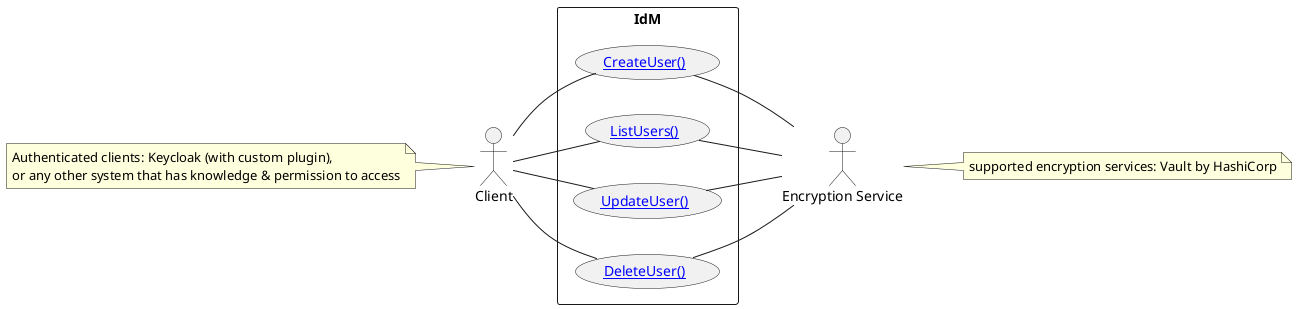 @startuml
!$REPO_URL = "https://gitlab.com/nghinhut/docs/raw/master/plantuml/IdM"
!$PLANTUML_PROXY_URL = "http://www.plantuml.com/plantuml/proxy"
!$BASE_URL = $PLANTUML_PROXY_URL + "?fmt=svg&src=" + $REPO_URL
left to right direction

actor "Client" as client
actor "Encryption Service" as es
rectangle IdM {
    usecase "[[$BASE_URL/uc01.sequence.puml CreateUser()]]" as UC01
    usecase "[[$BASE_URL/uc02.sequence.puml ListUsers()]]" as UC02
    usecase "[[$BASE_URL/uc03.sequence.puml UpdateUser()]]" as UC03
    usecase "[[$BASE_URL/uc04.sequence.puml DeleteUser()]]" as UC04

}


note left of client
    Authenticated clients: Keycloak (with custom plugin),
    or any other system that has knowledge & permission to access
end note


note right of es
    supported encryption services: Vault by HashiCorp
end note


client - UC01
client - UC02
client -- UC03
client -- UC04

UC01 - es
UC02 - es
UC03 -- es
UC04 -- es


@enduml